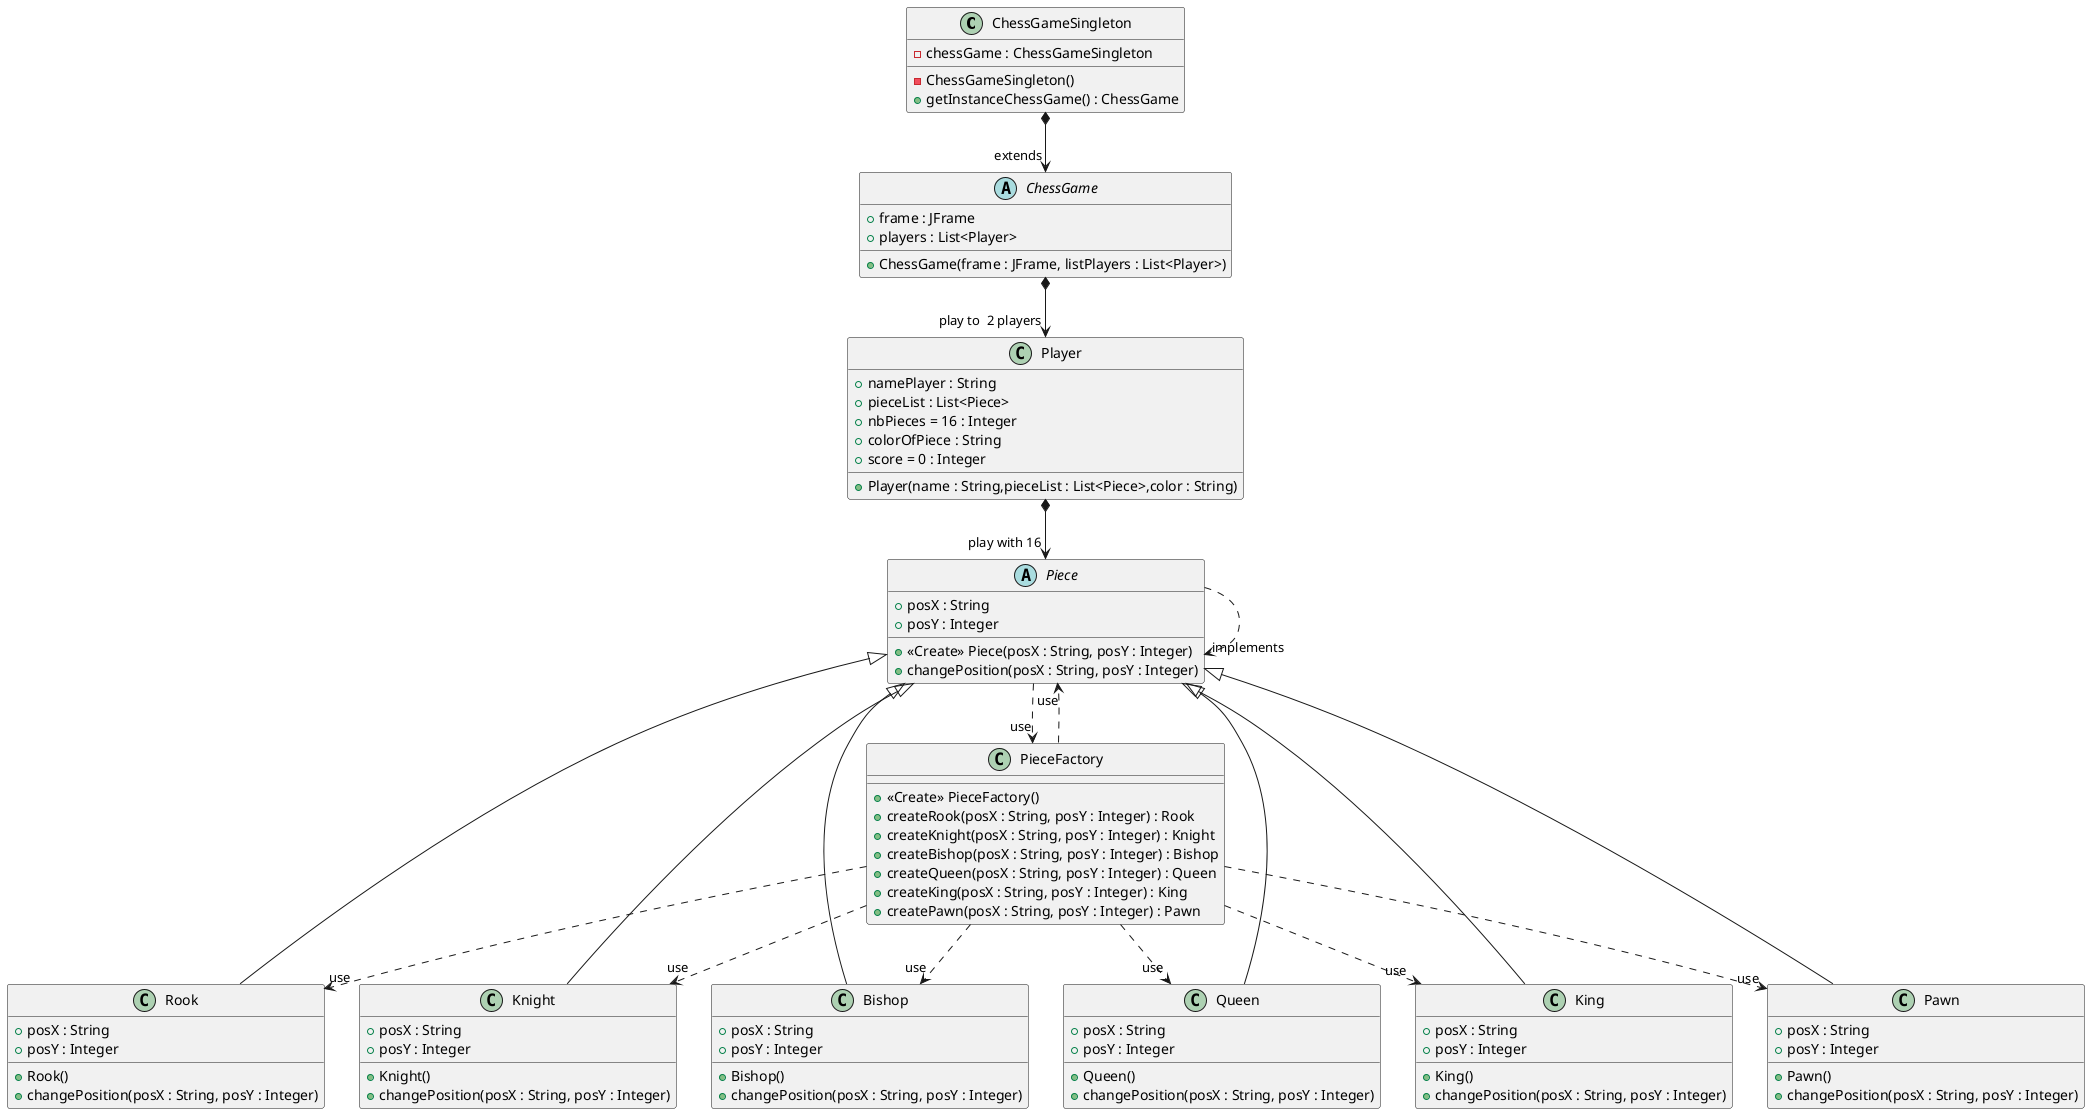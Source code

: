 @startuml
'https://plantuml.com/class-diagram
class ChessGameSingleton {
    - chessGame : ChessGameSingleton
    - ChessGameSingleton()
    + getInstanceChessGame() : ChessGame
}

abstract class ChessGame
{
     + frame : JFrame
     + players : List<Player>
     + ChessGame(frame : JFrame, listPlayers : List<Player>)
}

class Player {
    + namePlayer : String
    + pieceList : List<Piece>
    + nbPieces = 16 : Integer
    + colorOfPiece : String
    + score = 0 : Integer
    + Player(name : String,pieceList : List<Piece>,color : String)
}


abstract class Piece
{
    + posX : String
    + posY : Integer
    + <<Create>> Piece(posX : String, posY : Integer)
    + changePosition(posX : String, posY : Integer)
}

class PieceFactory
{
    + <<Create>> PieceFactory()
    + createRook(posX : String, posY : Integer) : Rook
    + createKnight(posX : String, posY : Integer) : Knight
    + createBishop(posX : String, posY : Integer) : Bishop
    + createQueen(posX : String, posY : Integer) : Queen
    + createKing(posX : String, posY : Integer) : King
    + createPawn(posX : String, posY : Integer) : Pawn
}

class Rook
{
   + posX : String
   + posY : Integer
   + Rook()
   + changePosition(posX : String, posY : Integer)
}

class Knight
{
    + posX : String
    + posY : Integer
    + Knight()
    + changePosition(posX : String, posY : Integer)
}

class Bishop
{
    + posX : String
    + posY : Integer
    + Bishop()
    + changePosition(posX : String, posY : Integer)
}

class Queen
{
    + posX : String
    + posY : Integer
    + Queen()
    + changePosition(posX : String, posY : Integer)
}

class King
{
    + posX : String
    + posY : Integer
    + King()
    + changePosition(posX : String, posY : Integer)
}

class Pawn
{
    + posX : String
    + posY : Integer
    + Pawn()
    + changePosition(posX : String, posY : Integer)
}

Piece -.> "implements" Piece
Piece -.> "use" PieceFactory
PieceFactory -.> "use" Piece
PieceFactory -.> "use" Rook
PieceFactory -.> "use" Knight
PieceFactory -.> "use" Bishop
PieceFactory -.> "use" Queen
PieceFactory -.> "use" King
PieceFactory -.> "use" Pawn

Rook --|> Piece
Knight --|> Piece
Bishop --|> Piece
Queen --|> Piece
King --|> Piece
Pawn --|> Piece

ChessGame *--> "play to  2 players" Player
Player *--> "play with 16" Piece
ChessGameSingleton *--> "extends" ChessGame


@enduml